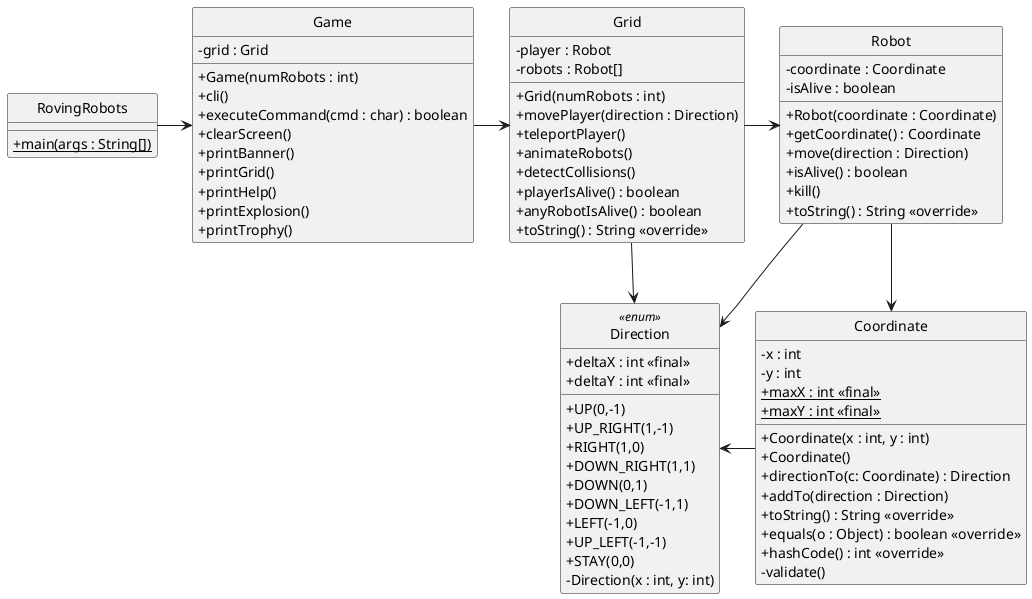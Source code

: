 @startuml
skinparam classAttributeIconSize 0
hide circle

class Coordinate {
-x : int
-y : int
+{static} maxX : int <<final>>
+{static} maxY : int <<final>>
+Coordinate(x : int, y : int)
+Coordinate()
+directionTo(c: Coordinate) : Direction
+addTo(direction : Direction)
+toString() : String <<override>>
+equals(o : Object) : boolean <<override>>
+hashCode() : int <<override>>
-validate()
}

enum Direction <<enum>> {
+UP(0,-1)
+UP_RIGHT(1,-1)
+RIGHT(1,0)
+DOWN_RIGHT(1,1)
+DOWN(0,1)
+DOWN_LEFT(-1,1)
+LEFT(-1,0)
+UP_LEFT(-1,-1)
+STAY(0,0)
+deltaX : int <<final>>
+deltaY : int <<final>>
-Direction(x : int, y: int)
}

class Robot {
-coordinate : Coordinate
-isAlive : boolean
+Robot(coordinate : Coordinate)
+getCoordinate() : Coordinate
+move(direction : Direction)
+isAlive() : boolean
+kill()
+toString() : String <<override>>
}

class Grid {
-player : Robot
-robots : Robot[]
+Grid(numRobots : int)
+movePlayer(direction : Direction)
+teleportPlayer()
+animateRobots()
+detectCollisions()
+playerIsAlive() : boolean
+anyRobotIsAlive() : boolean
+toString() : String <<override>>
}

class Game {
-grid : Grid
+Game(numRobots : int)
+cli()
+executeCommand(cmd : char) : boolean
+clearScreen()
+printBanner()
+printGrid()
+printHelp()
+printExplosion()
+printTrophy()
}

class RovingRobots {
+{static}main(args : String[]) 
}

RovingRobots -> Game
Game -> Grid
Grid -> Robot
Robot --> Coordinate
Direction <- Coordinate
Robot --> Direction
Grid --> Direction
@enduml
